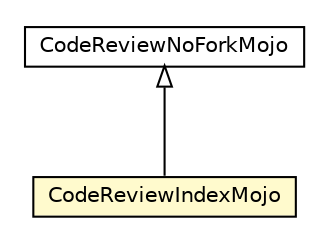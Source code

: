 #!/usr/local/bin/dot
#
# Class diagram 
# Generated by UMLGraph version R5_6-24-gf6e263 (http://www.umlgraph.org/)
#

digraph G {
	edge [fontname="Helvetica",fontsize=10,labelfontname="Helvetica",labelfontsize=10];
	node [fontname="Helvetica",fontsize=10,shape=plaintext];
	nodesep=0.25;
	ranksep=0.5;
	// fr.fastconnect.factory.tibco.bw.codereview.CodeReviewNoForkMojo
	c38 [label=<<table title="fr.fastconnect.factory.tibco.bw.codereview.CodeReviewNoForkMojo" border="0" cellborder="1" cellspacing="0" cellpadding="2" port="p" href="../CodeReviewNoForkMojo.html">
		<tr><td><table border="0" cellspacing="0" cellpadding="1">
<tr><td align="center" balign="center"> CodeReviewNoForkMojo </td></tr>
		</table></td></tr>
		</table>>, URL="../CodeReviewNoForkMojo.html", fontname="Helvetica", fontcolor="black", fontsize=10.0];
	// fr.fastconnect.factory.tibco.bw.codereview.pages.CodeReviewIndexMojo
	c44 [label=<<table title="fr.fastconnect.factory.tibco.bw.codereview.pages.CodeReviewIndexMojo" border="0" cellborder="1" cellspacing="0" cellpadding="2" port="p" bgcolor="lemonChiffon" href="./CodeReviewIndexMojo.html">
		<tr><td><table border="0" cellspacing="0" cellpadding="1">
<tr><td align="center" balign="center"> CodeReviewIndexMojo </td></tr>
		</table></td></tr>
		</table>>, URL="./CodeReviewIndexMojo.html", fontname="Helvetica", fontcolor="black", fontsize=10.0];
	//fr.fastconnect.factory.tibco.bw.codereview.pages.CodeReviewIndexMojo extends fr.fastconnect.factory.tibco.bw.codereview.CodeReviewNoForkMojo
	c38:p -> c44:p [dir=back,arrowtail=empty];
}

